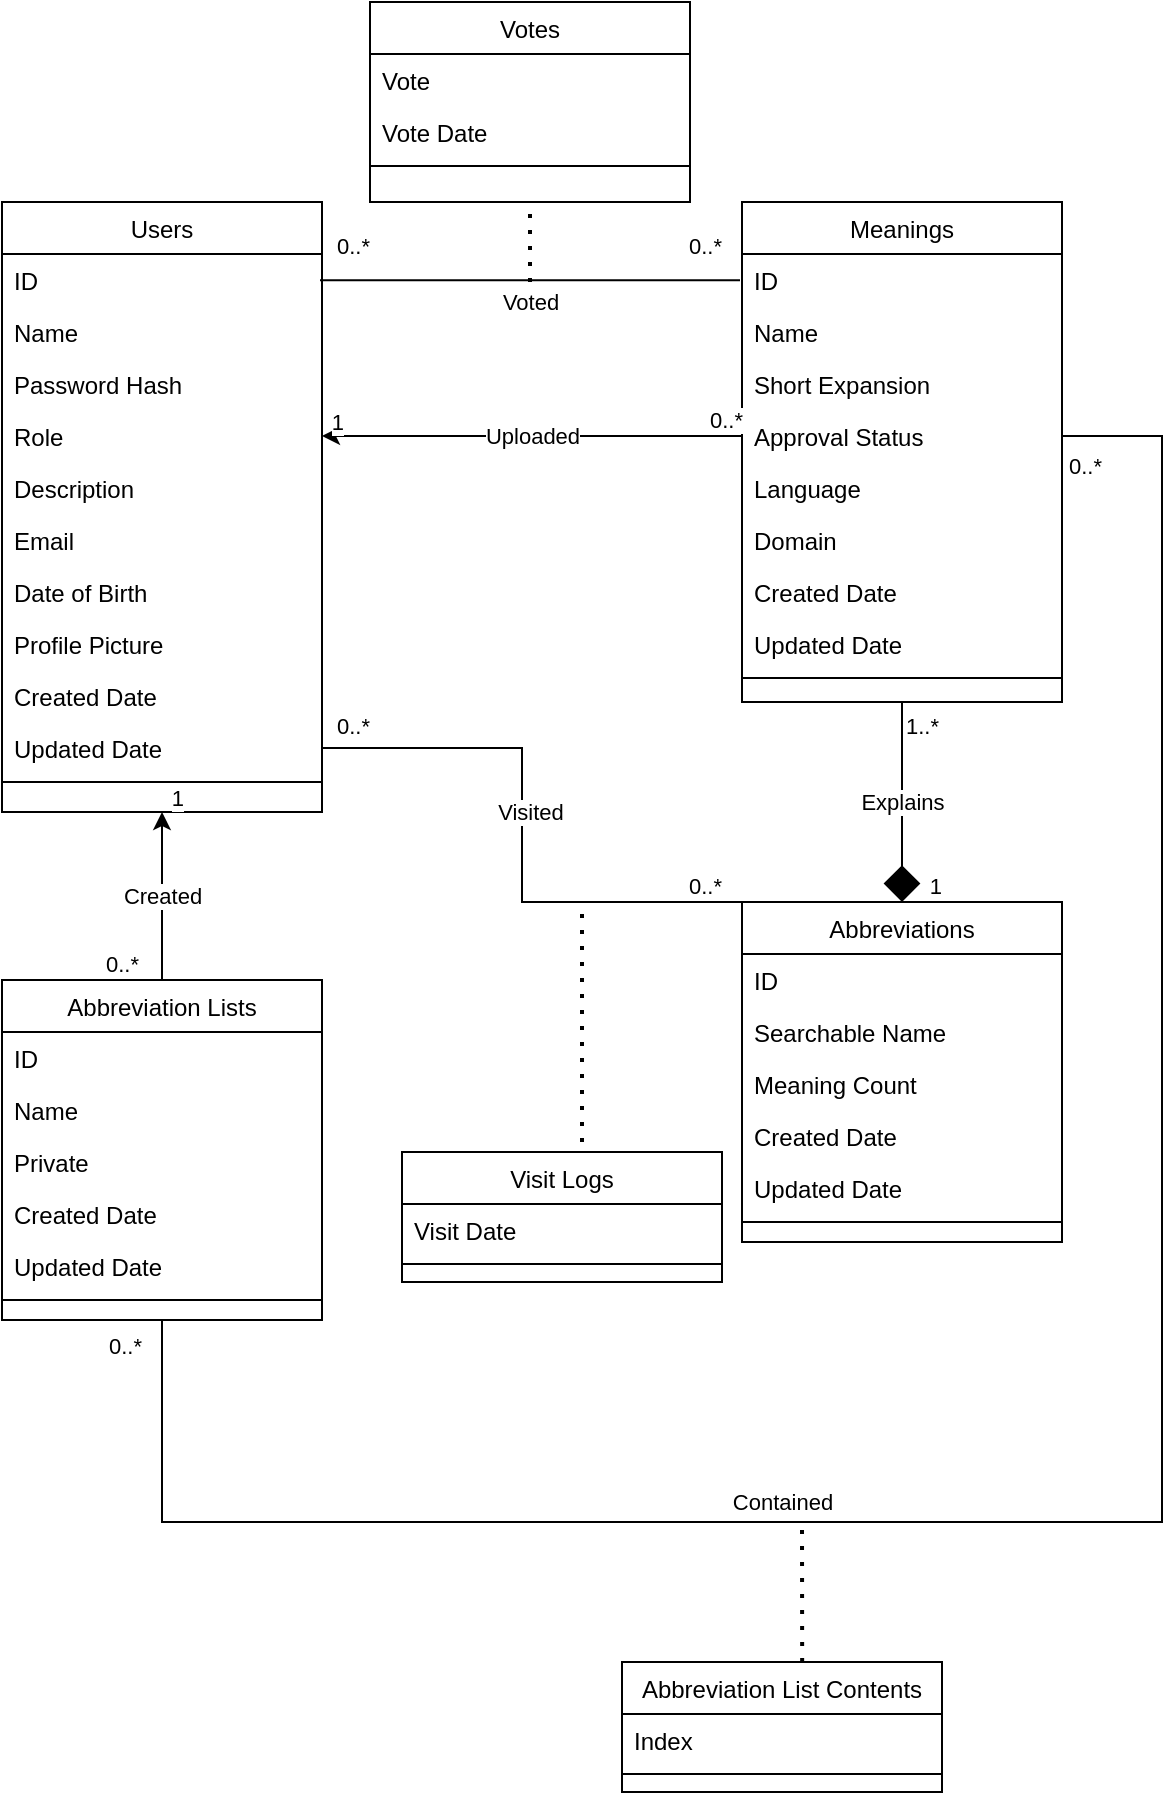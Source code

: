 <mxfile version="27.1.6">
  <diagram id="C5RBs43oDa-KdzZeNtuy" name="Page-1">
    <mxGraphModel dx="753" dy="1185" grid="1" gridSize="10" guides="1" tooltips="1" connect="1" arrows="1" fold="1" page="1" pageScale="1" pageWidth="827" pageHeight="1169" math="0" shadow="0">
      <root>
        <mxCell id="WIyWlLk6GJQsqaUBKTNV-0" />
        <mxCell id="WIyWlLk6GJQsqaUBKTNV-1" parent="WIyWlLk6GJQsqaUBKTNV-0" />
        <mxCell id="zkfFHV4jXpPFQw0GAbJ--6" value="Users" style="swimlane;fontStyle=0;align=center;verticalAlign=top;childLayout=stackLayout;horizontal=1;startSize=26;horizontalStack=0;resizeParent=1;resizeLast=0;collapsible=1;marginBottom=0;rounded=0;shadow=0;strokeWidth=1;" parent="WIyWlLk6GJQsqaUBKTNV-1" vertex="1">
          <mxGeometry x="70" y="110" width="160" height="305" as="geometry">
            <mxRectangle x="130" y="380" width="160" height="26" as="alternateBounds" />
          </mxGeometry>
        </mxCell>
        <mxCell id="zkfFHV4jXpPFQw0GAbJ--7" value="ID" style="text;align=left;verticalAlign=top;spacingLeft=4;spacingRight=4;overflow=hidden;rotatable=0;points=[[0,0.5],[1,0.5]];portConstraint=eastwest;" parent="zkfFHV4jXpPFQw0GAbJ--6" vertex="1">
          <mxGeometry y="26" width="160" height="26" as="geometry" />
        </mxCell>
        <mxCell id="zkfFHV4jXpPFQw0GAbJ--8" value="Name" style="text;align=left;verticalAlign=top;spacingLeft=4;spacingRight=4;overflow=hidden;rotatable=0;points=[[0,0.5],[1,0.5]];portConstraint=eastwest;rounded=0;shadow=0;html=0;" parent="zkfFHV4jXpPFQw0GAbJ--6" vertex="1">
          <mxGeometry y="52" width="160" height="26" as="geometry" />
        </mxCell>
        <mxCell id="dL-CZ6NXKAGv07rs72B_-0" value="Password Hash" style="text;align=left;verticalAlign=top;spacingLeft=4;spacingRight=4;overflow=hidden;rotatable=0;points=[[0,0.5],[1,0.5]];portConstraint=eastwest;rounded=0;shadow=0;html=0;" vertex="1" parent="zkfFHV4jXpPFQw0GAbJ--6">
          <mxGeometry y="78" width="160" height="26" as="geometry" />
        </mxCell>
        <mxCell id="dL-CZ6NXKAGv07rs72B_-1" value="Role" style="text;align=left;verticalAlign=top;spacingLeft=4;spacingRight=4;overflow=hidden;rotatable=0;points=[[0,0.5],[1,0.5]];portConstraint=eastwest;rounded=0;shadow=0;html=0;" vertex="1" parent="zkfFHV4jXpPFQw0GAbJ--6">
          <mxGeometry y="104" width="160" height="26" as="geometry" />
        </mxCell>
        <mxCell id="dL-CZ6NXKAGv07rs72B_-4" value="Description" style="text;align=left;verticalAlign=top;spacingLeft=4;spacingRight=4;overflow=hidden;rotatable=0;points=[[0,0.5],[1,0.5]];portConstraint=eastwest;rounded=0;shadow=0;html=0;" vertex="1" parent="zkfFHV4jXpPFQw0GAbJ--6">
          <mxGeometry y="130" width="160" height="26" as="geometry" />
        </mxCell>
        <mxCell id="dL-CZ6NXKAGv07rs72B_-2" value="Email" style="text;align=left;verticalAlign=top;spacingLeft=4;spacingRight=4;overflow=hidden;rotatable=0;points=[[0,0.5],[1,0.5]];portConstraint=eastwest;rounded=0;shadow=0;html=0;" vertex="1" parent="zkfFHV4jXpPFQw0GAbJ--6">
          <mxGeometry y="156" width="160" height="26" as="geometry" />
        </mxCell>
        <mxCell id="dL-CZ6NXKAGv07rs72B_-3" value="Date of Birth" style="text;align=left;verticalAlign=top;spacingLeft=4;spacingRight=4;overflow=hidden;rotatable=0;points=[[0,0.5],[1,0.5]];portConstraint=eastwest;rounded=0;shadow=0;html=0;" vertex="1" parent="zkfFHV4jXpPFQw0GAbJ--6">
          <mxGeometry y="182" width="160" height="26" as="geometry" />
        </mxCell>
        <mxCell id="dL-CZ6NXKAGv07rs72B_-6" value="Profile Picture" style="text;align=left;verticalAlign=top;spacingLeft=4;spacingRight=4;overflow=hidden;rotatable=0;points=[[0,0.5],[1,0.5]];portConstraint=eastwest;rounded=0;shadow=0;html=0;" vertex="1" parent="zkfFHV4jXpPFQw0GAbJ--6">
          <mxGeometry y="208" width="160" height="26" as="geometry" />
        </mxCell>
        <mxCell id="dL-CZ6NXKAGv07rs72B_-7" value="Created Date" style="text;align=left;verticalAlign=top;spacingLeft=4;spacingRight=4;overflow=hidden;rotatable=0;points=[[0,0.5],[1,0.5]];portConstraint=eastwest;rounded=0;shadow=0;html=0;" vertex="1" parent="zkfFHV4jXpPFQw0GAbJ--6">
          <mxGeometry y="234" width="160" height="26" as="geometry" />
        </mxCell>
        <mxCell id="dL-CZ6NXKAGv07rs72B_-5" value="Updated Date" style="text;align=left;verticalAlign=top;spacingLeft=4;spacingRight=4;overflow=hidden;rotatable=0;points=[[0,0.5],[1,0.5]];portConstraint=eastwest;rounded=0;shadow=0;html=0;" vertex="1" parent="zkfFHV4jXpPFQw0GAbJ--6">
          <mxGeometry y="260" width="160" height="26" as="geometry" />
        </mxCell>
        <mxCell id="zkfFHV4jXpPFQw0GAbJ--9" value="" style="line;html=1;strokeWidth=1;align=left;verticalAlign=middle;spacingTop=-1;spacingLeft=3;spacingRight=3;rotatable=0;labelPosition=right;points=[];portConstraint=eastwest;" parent="zkfFHV4jXpPFQw0GAbJ--6" vertex="1">
          <mxGeometry y="286" width="160" height="8" as="geometry" />
        </mxCell>
        <mxCell id="dL-CZ6NXKAGv07rs72B_-8" value="Abbreviations&#xa;" style="swimlane;fontStyle=0;align=center;verticalAlign=top;childLayout=stackLayout;horizontal=1;startSize=26;horizontalStack=0;resizeParent=1;resizeLast=0;collapsible=1;marginBottom=0;rounded=0;shadow=0;strokeWidth=1;" vertex="1" parent="WIyWlLk6GJQsqaUBKTNV-1">
          <mxGeometry x="440" y="460" width="160" height="170" as="geometry">
            <mxRectangle x="130" y="380" width="160" height="26" as="alternateBounds" />
          </mxGeometry>
        </mxCell>
        <mxCell id="dL-CZ6NXKAGv07rs72B_-9" value="ID" style="text;align=left;verticalAlign=top;spacingLeft=4;spacingRight=4;overflow=hidden;rotatable=0;points=[[0,0.5],[1,0.5]];portConstraint=eastwest;" vertex="1" parent="dL-CZ6NXKAGv07rs72B_-8">
          <mxGeometry y="26" width="160" height="26" as="geometry" />
        </mxCell>
        <mxCell id="dL-CZ6NXKAGv07rs72B_-10" value="Searchable Name" style="text;align=left;verticalAlign=top;spacingLeft=4;spacingRight=4;overflow=hidden;rotatable=0;points=[[0,0.5],[1,0.5]];portConstraint=eastwest;rounded=0;shadow=0;html=0;" vertex="1" parent="dL-CZ6NXKAGv07rs72B_-8">
          <mxGeometry y="52" width="160" height="26" as="geometry" />
        </mxCell>
        <mxCell id="dL-CZ6NXKAGv07rs72B_-11" value="Meaning Count" style="text;align=left;verticalAlign=top;spacingLeft=4;spacingRight=4;overflow=hidden;rotatable=0;points=[[0,0.5],[1,0.5]];portConstraint=eastwest;rounded=0;shadow=0;html=0;" vertex="1" parent="dL-CZ6NXKAGv07rs72B_-8">
          <mxGeometry y="78" width="160" height="26" as="geometry" />
        </mxCell>
        <mxCell id="dL-CZ6NXKAGv07rs72B_-17" value="Created Date" style="text;align=left;verticalAlign=top;spacingLeft=4;spacingRight=4;overflow=hidden;rotatable=0;points=[[0,0.5],[1,0.5]];portConstraint=eastwest;rounded=0;shadow=0;html=0;" vertex="1" parent="dL-CZ6NXKAGv07rs72B_-8">
          <mxGeometry y="104" width="160" height="26" as="geometry" />
        </mxCell>
        <mxCell id="dL-CZ6NXKAGv07rs72B_-18" value="Updated Date" style="text;align=left;verticalAlign=top;spacingLeft=4;spacingRight=4;overflow=hidden;rotatable=0;points=[[0,0.5],[1,0.5]];portConstraint=eastwest;rounded=0;shadow=0;html=0;" vertex="1" parent="dL-CZ6NXKAGv07rs72B_-8">
          <mxGeometry y="130" width="160" height="26" as="geometry" />
        </mxCell>
        <mxCell id="dL-CZ6NXKAGv07rs72B_-19" value="" style="line;html=1;strokeWidth=1;align=left;verticalAlign=middle;spacingTop=-1;spacingLeft=3;spacingRight=3;rotatable=0;labelPosition=right;points=[];portConstraint=eastwest;" vertex="1" parent="dL-CZ6NXKAGv07rs72B_-8">
          <mxGeometry y="156" width="160" height="8" as="geometry" />
        </mxCell>
        <mxCell id="dL-CZ6NXKAGv07rs72B_-20" value="Abbreviation Lists" style="swimlane;fontStyle=0;align=center;verticalAlign=top;childLayout=stackLayout;horizontal=1;startSize=26;horizontalStack=0;resizeParent=1;resizeLast=0;collapsible=1;marginBottom=0;rounded=0;shadow=0;strokeWidth=1;" vertex="1" parent="WIyWlLk6GJQsqaUBKTNV-1">
          <mxGeometry x="70" y="499" width="160" height="170" as="geometry">
            <mxRectangle x="130" y="380" width="160" height="26" as="alternateBounds" />
          </mxGeometry>
        </mxCell>
        <mxCell id="dL-CZ6NXKAGv07rs72B_-21" value="ID" style="text;align=left;verticalAlign=top;spacingLeft=4;spacingRight=4;overflow=hidden;rotatable=0;points=[[0,0.5],[1,0.5]];portConstraint=eastwest;" vertex="1" parent="dL-CZ6NXKAGv07rs72B_-20">
          <mxGeometry y="26" width="160" height="26" as="geometry" />
        </mxCell>
        <mxCell id="dL-CZ6NXKAGv07rs72B_-23" value="Name" style="text;align=left;verticalAlign=top;spacingLeft=4;spacingRight=4;overflow=hidden;rotatable=0;points=[[0,0.5],[1,0.5]];portConstraint=eastwest;rounded=0;shadow=0;html=0;" vertex="1" parent="dL-CZ6NXKAGv07rs72B_-20">
          <mxGeometry y="52" width="160" height="26" as="geometry" />
        </mxCell>
        <mxCell id="dL-CZ6NXKAGv07rs72B_-24" value="Private" style="text;align=left;verticalAlign=top;spacingLeft=4;spacingRight=4;overflow=hidden;rotatable=0;points=[[0,0.5],[1,0.5]];portConstraint=eastwest;rounded=0;shadow=0;html=0;" vertex="1" parent="dL-CZ6NXKAGv07rs72B_-20">
          <mxGeometry y="78" width="160" height="26" as="geometry" />
        </mxCell>
        <mxCell id="dL-CZ6NXKAGv07rs72B_-29" value="Created Date" style="text;align=left;verticalAlign=top;spacingLeft=4;spacingRight=4;overflow=hidden;rotatable=0;points=[[0,0.5],[1,0.5]];portConstraint=eastwest;rounded=0;shadow=0;html=0;" vertex="1" parent="dL-CZ6NXKAGv07rs72B_-20">
          <mxGeometry y="104" width="160" height="26" as="geometry" />
        </mxCell>
        <mxCell id="dL-CZ6NXKAGv07rs72B_-30" value="Updated Date" style="text;align=left;verticalAlign=top;spacingLeft=4;spacingRight=4;overflow=hidden;rotatable=0;points=[[0,0.5],[1,0.5]];portConstraint=eastwest;rounded=0;shadow=0;html=0;" vertex="1" parent="dL-CZ6NXKAGv07rs72B_-20">
          <mxGeometry y="130" width="160" height="26" as="geometry" />
        </mxCell>
        <mxCell id="dL-CZ6NXKAGv07rs72B_-31" value="" style="line;html=1;strokeWidth=1;align=left;verticalAlign=middle;spacingTop=-1;spacingLeft=3;spacingRight=3;rotatable=0;labelPosition=right;points=[];portConstraint=eastwest;" vertex="1" parent="dL-CZ6NXKAGv07rs72B_-20">
          <mxGeometry y="156" width="160" height="8" as="geometry" />
        </mxCell>
        <mxCell id="dL-CZ6NXKAGv07rs72B_-32" value="Meanings" style="swimlane;fontStyle=0;align=center;verticalAlign=top;childLayout=stackLayout;horizontal=1;startSize=26;horizontalStack=0;resizeParent=1;resizeLast=0;collapsible=1;marginBottom=0;rounded=0;shadow=0;strokeWidth=1;" vertex="1" parent="WIyWlLk6GJQsqaUBKTNV-1">
          <mxGeometry x="440" y="110" width="160" height="250" as="geometry">
            <mxRectangle x="130" y="380" width="160" height="26" as="alternateBounds" />
          </mxGeometry>
        </mxCell>
        <mxCell id="dL-CZ6NXKAGv07rs72B_-33" value="ID" style="text;align=left;verticalAlign=top;spacingLeft=4;spacingRight=4;overflow=hidden;rotatable=0;points=[[0,0.5],[1,0.5]];portConstraint=eastwest;" vertex="1" parent="dL-CZ6NXKAGv07rs72B_-32">
          <mxGeometry y="26" width="160" height="26" as="geometry" />
        </mxCell>
        <mxCell id="dL-CZ6NXKAGv07rs72B_-35" value="Name" style="text;align=left;verticalAlign=top;spacingLeft=4;spacingRight=4;overflow=hidden;rotatable=0;points=[[0,0.5],[1,0.5]];portConstraint=eastwest;rounded=0;shadow=0;html=0;" vertex="1" parent="dL-CZ6NXKAGv07rs72B_-32">
          <mxGeometry y="52" width="160" height="26" as="geometry" />
        </mxCell>
        <mxCell id="dL-CZ6NXKAGv07rs72B_-36" value="Short Expansion" style="text;align=left;verticalAlign=top;spacingLeft=4;spacingRight=4;overflow=hidden;rotatable=0;points=[[0,0.5],[1,0.5]];portConstraint=eastwest;rounded=0;shadow=0;html=0;" vertex="1" parent="dL-CZ6NXKAGv07rs72B_-32">
          <mxGeometry y="78" width="160" height="26" as="geometry" />
        </mxCell>
        <mxCell id="dL-CZ6NXKAGv07rs72B_-38" value="Approval Status" style="text;align=left;verticalAlign=top;spacingLeft=4;spacingRight=4;overflow=hidden;rotatable=0;points=[[0,0.5],[1,0.5]];portConstraint=eastwest;rounded=0;shadow=0;html=0;" vertex="1" parent="dL-CZ6NXKAGv07rs72B_-32">
          <mxGeometry y="104" width="160" height="26" as="geometry" />
        </mxCell>
        <mxCell id="dL-CZ6NXKAGv07rs72B_-39" value="Language" style="text;align=left;verticalAlign=top;spacingLeft=4;spacingRight=4;overflow=hidden;rotatable=0;points=[[0,0.5],[1,0.5]];portConstraint=eastwest;rounded=0;shadow=0;html=0;" vertex="1" parent="dL-CZ6NXKAGv07rs72B_-32">
          <mxGeometry y="130" width="160" height="26" as="geometry" />
        </mxCell>
        <mxCell id="dL-CZ6NXKAGv07rs72B_-40" value="Domain" style="text;align=left;verticalAlign=top;spacingLeft=4;spacingRight=4;overflow=hidden;rotatable=0;points=[[0,0.5],[1,0.5]];portConstraint=eastwest;rounded=0;shadow=0;html=0;" vertex="1" parent="dL-CZ6NXKAGv07rs72B_-32">
          <mxGeometry y="156" width="160" height="26" as="geometry" />
        </mxCell>
        <mxCell id="dL-CZ6NXKAGv07rs72B_-41" value="Created Date" style="text;align=left;verticalAlign=top;spacingLeft=4;spacingRight=4;overflow=hidden;rotatable=0;points=[[0,0.5],[1,0.5]];portConstraint=eastwest;rounded=0;shadow=0;html=0;" vertex="1" parent="dL-CZ6NXKAGv07rs72B_-32">
          <mxGeometry y="182" width="160" height="26" as="geometry" />
        </mxCell>
        <mxCell id="dL-CZ6NXKAGv07rs72B_-42" value="Updated Date" style="text;align=left;verticalAlign=top;spacingLeft=4;spacingRight=4;overflow=hidden;rotatable=0;points=[[0,0.5],[1,0.5]];portConstraint=eastwest;rounded=0;shadow=0;html=0;" vertex="1" parent="dL-CZ6NXKAGv07rs72B_-32">
          <mxGeometry y="208" width="160" height="26" as="geometry" />
        </mxCell>
        <mxCell id="dL-CZ6NXKAGv07rs72B_-43" value="" style="line;html=1;strokeWidth=1;align=left;verticalAlign=middle;spacingTop=-1;spacingLeft=3;spacingRight=3;rotatable=0;labelPosition=right;points=[];portConstraint=eastwest;" vertex="1" parent="dL-CZ6NXKAGv07rs72B_-32">
          <mxGeometry y="234" width="160" height="8" as="geometry" />
        </mxCell>
        <mxCell id="dL-CZ6NXKAGv07rs72B_-45" value="" style="endArrow=classic;html=1;rounded=0;exitX=0;exitY=0.5;exitDx=0;exitDy=0;entryX=1;entryY=0.5;entryDx=0;entryDy=0;" edge="1" parent="WIyWlLk6GJQsqaUBKTNV-1" source="dL-CZ6NXKAGv07rs72B_-38" target="dL-CZ6NXKAGv07rs72B_-1">
          <mxGeometry relative="1" as="geometry">
            <mxPoint x="378" y="237.0" as="sourcePoint" />
            <mxPoint x="229.92" y="235.346" as="targetPoint" />
          </mxGeometry>
        </mxCell>
        <mxCell id="dL-CZ6NXKAGv07rs72B_-46" value="Uploaded" style="edgeLabel;resizable=0;html=1;;align=center;verticalAlign=middle;" connectable="0" vertex="1" parent="dL-CZ6NXKAGv07rs72B_-45">
          <mxGeometry relative="1" as="geometry" />
        </mxCell>
        <mxCell id="dL-CZ6NXKAGv07rs72B_-47" value="0..*" style="edgeLabel;resizable=0;html=1;;align=left;verticalAlign=bottom;" connectable="0" vertex="1" parent="dL-CZ6NXKAGv07rs72B_-45">
          <mxGeometry x="-1" relative="1" as="geometry">
            <mxPoint x="-18" as="offset" />
          </mxGeometry>
        </mxCell>
        <mxCell id="dL-CZ6NXKAGv07rs72B_-48" value="1" style="edgeLabel;resizable=0;html=1;;align=right;verticalAlign=bottom;" connectable="0" vertex="1" parent="dL-CZ6NXKAGv07rs72B_-45">
          <mxGeometry x="1" relative="1" as="geometry">
            <mxPoint x="11" y="1" as="offset" />
          </mxGeometry>
        </mxCell>
        <mxCell id="dL-CZ6NXKAGv07rs72B_-49" value="" style="endArrow=classic;html=1;rounded=0;exitX=0.5;exitY=0;exitDx=0;exitDy=0;entryX=0.5;entryY=1;entryDx=0;entryDy=0;" edge="1" parent="WIyWlLk6GJQsqaUBKTNV-1" source="dL-CZ6NXKAGv07rs72B_-20" target="zkfFHV4jXpPFQw0GAbJ--6">
          <mxGeometry relative="1" as="geometry">
            <mxPoint x="414" y="413" as="sourcePoint" />
            <mxPoint x="266" y="415.0" as="targetPoint" />
          </mxGeometry>
        </mxCell>
        <mxCell id="dL-CZ6NXKAGv07rs72B_-50" value="Created" style="edgeLabel;resizable=0;html=1;;align=center;verticalAlign=middle;" connectable="0" vertex="1" parent="dL-CZ6NXKAGv07rs72B_-49">
          <mxGeometry relative="1" as="geometry" />
        </mxCell>
        <mxCell id="dL-CZ6NXKAGv07rs72B_-51" value="0..*" style="edgeLabel;resizable=0;html=1;;align=left;verticalAlign=bottom;" connectable="0" vertex="1" parent="dL-CZ6NXKAGv07rs72B_-49">
          <mxGeometry x="-1" relative="1" as="geometry">
            <mxPoint x="-30" as="offset" />
          </mxGeometry>
        </mxCell>
        <mxCell id="dL-CZ6NXKAGv07rs72B_-52" value="1" style="edgeLabel;resizable=0;html=1;;align=right;verticalAlign=bottom;" connectable="0" vertex="1" parent="dL-CZ6NXKAGv07rs72B_-49">
          <mxGeometry x="1" relative="1" as="geometry">
            <mxPoint x="11" y="1" as="offset" />
          </mxGeometry>
        </mxCell>
        <mxCell id="dL-CZ6NXKAGv07rs72B_-53" value="" style="endArrow=diamond;html=1;rounded=0;exitX=0.5;exitY=1;exitDx=0;exitDy=0;entryX=0.5;entryY=0;entryDx=0;entryDy=0;endFill=1;endSize=16;" edge="1" parent="WIyWlLk6GJQsqaUBKTNV-1" source="dL-CZ6NXKAGv07rs72B_-32" target="dL-CZ6NXKAGv07rs72B_-8">
          <mxGeometry relative="1" as="geometry">
            <mxPoint x="480" y="330" as="sourcePoint" />
            <mxPoint x="330" y="332" as="targetPoint" />
          </mxGeometry>
        </mxCell>
        <mxCell id="dL-CZ6NXKAGv07rs72B_-54" value="Explains" style="edgeLabel;resizable=0;html=1;;align=center;verticalAlign=middle;" connectable="0" vertex="1" parent="dL-CZ6NXKAGv07rs72B_-53">
          <mxGeometry relative="1" as="geometry" />
        </mxCell>
        <mxCell id="dL-CZ6NXKAGv07rs72B_-55" value="1..*" style="edgeLabel;resizable=0;html=1;;align=left;verticalAlign=bottom;" connectable="0" vertex="1" parent="dL-CZ6NXKAGv07rs72B_-53">
          <mxGeometry x="-1" relative="1" as="geometry">
            <mxPoint y="20" as="offset" />
          </mxGeometry>
        </mxCell>
        <mxCell id="dL-CZ6NXKAGv07rs72B_-56" value="1" style="edgeLabel;resizable=0;html=1;;align=right;verticalAlign=bottom;" connectable="0" vertex="1" parent="dL-CZ6NXKAGv07rs72B_-53">
          <mxGeometry x="1" relative="1" as="geometry">
            <mxPoint x="20" as="offset" />
          </mxGeometry>
        </mxCell>
        <mxCell id="dL-CZ6NXKAGv07rs72B_-57" value="Votes" style="swimlane;fontStyle=0;align=center;verticalAlign=top;childLayout=stackLayout;horizontal=1;startSize=26;horizontalStack=0;resizeParent=1;resizeLast=0;collapsible=1;marginBottom=0;rounded=0;shadow=0;strokeWidth=1;" vertex="1" parent="WIyWlLk6GJQsqaUBKTNV-1">
          <mxGeometry x="254" y="10" width="160" height="100" as="geometry">
            <mxRectangle x="130" y="380" width="160" height="26" as="alternateBounds" />
          </mxGeometry>
        </mxCell>
        <mxCell id="dL-CZ6NXKAGv07rs72B_-60" value="Vote" style="text;align=left;verticalAlign=top;spacingLeft=4;spacingRight=4;overflow=hidden;rotatable=0;points=[[0,0.5],[1,0.5]];portConstraint=eastwest;rounded=0;shadow=0;html=0;" vertex="1" parent="dL-CZ6NXKAGv07rs72B_-57">
          <mxGeometry y="26" width="160" height="26" as="geometry" />
        </mxCell>
        <mxCell id="dL-CZ6NXKAGv07rs72B_-61" value="Vote Date" style="text;align=left;verticalAlign=top;spacingLeft=4;spacingRight=4;overflow=hidden;rotatable=0;points=[[0,0.5],[1,0.5]];portConstraint=eastwest;rounded=0;shadow=0;html=0;" vertex="1" parent="dL-CZ6NXKAGv07rs72B_-57">
          <mxGeometry y="52" width="160" height="26" as="geometry" />
        </mxCell>
        <mxCell id="dL-CZ6NXKAGv07rs72B_-66" value="" style="line;html=1;strokeWidth=1;align=left;verticalAlign=middle;spacingTop=-1;spacingLeft=3;spacingRight=3;rotatable=0;labelPosition=right;points=[];portConstraint=eastwest;" vertex="1" parent="dL-CZ6NXKAGv07rs72B_-57">
          <mxGeometry y="78" width="160" height="8" as="geometry" />
        </mxCell>
        <mxCell id="dL-CZ6NXKAGv07rs72B_-67" value="" style="endArrow=none;html=1;rounded=0;exitX=1;exitY=0.5;exitDx=0;exitDy=0;entryX=0;entryY=0.5;entryDx=0;entryDy=0;" edge="1" parent="WIyWlLk6GJQsqaUBKTNV-1">
          <mxGeometry width="50" height="50" relative="1" as="geometry">
            <mxPoint x="229" y="149.17" as="sourcePoint" />
            <mxPoint x="439" y="149.17" as="targetPoint" />
          </mxGeometry>
        </mxCell>
        <mxCell id="dL-CZ6NXKAGv07rs72B_-68" value="" style="endArrow=none;dashed=1;html=1;dashPattern=1 3;strokeWidth=2;rounded=0;entryX=0.5;entryY=1;entryDx=0;entryDy=0;" edge="1" parent="WIyWlLk6GJQsqaUBKTNV-1" target="dL-CZ6NXKAGv07rs72B_-57">
          <mxGeometry width="50" height="50" relative="1" as="geometry">
            <mxPoint x="334" y="150" as="sourcePoint" />
            <mxPoint x="280" y="240" as="targetPoint" />
          </mxGeometry>
        </mxCell>
        <mxCell id="dL-CZ6NXKAGv07rs72B_-69" value="0..*" style="edgeLabel;resizable=0;html=1;;align=right;verticalAlign=bottom;" connectable="0" vertex="1" parent="WIyWlLk6GJQsqaUBKTNV-1">
          <mxGeometry x="254" y="140" as="geometry" />
        </mxCell>
        <mxCell id="dL-CZ6NXKAGv07rs72B_-72" value="0..*" style="edgeLabel;resizable=0;html=1;;align=right;verticalAlign=bottom;" connectable="0" vertex="1" parent="WIyWlLk6GJQsqaUBKTNV-1">
          <mxGeometry x="430" y="140" as="geometry" />
        </mxCell>
        <mxCell id="dL-CZ6NXKAGv07rs72B_-73" value="Voted" style="edgeLabel;resizable=0;html=1;;align=center;verticalAlign=middle;" connectable="0" vertex="1" parent="WIyWlLk6GJQsqaUBKTNV-1">
          <mxGeometry x="334" y="160" as="geometry" />
        </mxCell>
        <mxCell id="dL-CZ6NXKAGv07rs72B_-74" value="" style="endArrow=none;html=1;rounded=0;exitX=1;exitY=0.5;exitDx=0;exitDy=0;entryX=0;entryY=0;entryDx=0;entryDy=0;" edge="1" parent="WIyWlLk6GJQsqaUBKTNV-1" source="dL-CZ6NXKAGv07rs72B_-5" target="dL-CZ6NXKAGv07rs72B_-8">
          <mxGeometry width="50" height="50" relative="1" as="geometry">
            <mxPoint x="410" y="490" as="sourcePoint" />
            <mxPoint x="460" y="440" as="targetPoint" />
            <Array as="points">
              <mxPoint x="330" y="383" />
              <mxPoint x="330" y="460" />
            </Array>
          </mxGeometry>
        </mxCell>
        <mxCell id="dL-CZ6NXKAGv07rs72B_-75" value="Visit Logs" style="swimlane;fontStyle=0;align=center;verticalAlign=top;childLayout=stackLayout;horizontal=1;startSize=26;horizontalStack=0;resizeParent=1;resizeLast=0;collapsible=1;marginBottom=0;rounded=0;shadow=0;strokeWidth=1;" vertex="1" parent="WIyWlLk6GJQsqaUBKTNV-1">
          <mxGeometry x="270" y="585" width="160" height="65" as="geometry">
            <mxRectangle x="130" y="380" width="160" height="26" as="alternateBounds" />
          </mxGeometry>
        </mxCell>
        <mxCell id="dL-CZ6NXKAGv07rs72B_-76" value="Visit Date" style="text;align=left;verticalAlign=top;spacingLeft=4;spacingRight=4;overflow=hidden;rotatable=0;points=[[0,0.5],[1,0.5]];portConstraint=eastwest;rounded=0;shadow=0;html=0;" vertex="1" parent="dL-CZ6NXKAGv07rs72B_-75">
          <mxGeometry y="26" width="160" height="26" as="geometry" />
        </mxCell>
        <mxCell id="dL-CZ6NXKAGv07rs72B_-78" value="" style="line;html=1;strokeWidth=1;align=left;verticalAlign=middle;spacingTop=-1;spacingLeft=3;spacingRight=3;rotatable=0;labelPosition=right;points=[];portConstraint=eastwest;" vertex="1" parent="dL-CZ6NXKAGv07rs72B_-75">
          <mxGeometry y="52" width="160" height="8" as="geometry" />
        </mxCell>
        <mxCell id="dL-CZ6NXKAGv07rs72B_-79" value="" style="endArrow=none;dashed=1;html=1;dashPattern=1 3;strokeWidth=2;rounded=0;" edge="1" parent="WIyWlLk6GJQsqaUBKTNV-1">
          <mxGeometry width="50" height="50" relative="1" as="geometry">
            <mxPoint x="360" y="580" as="sourcePoint" />
            <mxPoint x="360" y="460" as="targetPoint" />
          </mxGeometry>
        </mxCell>
        <mxCell id="dL-CZ6NXKAGv07rs72B_-80" value="0..*" style="edgeLabel;resizable=0;html=1;;align=right;verticalAlign=bottom;" connectable="0" vertex="1" parent="WIyWlLk6GJQsqaUBKTNV-1">
          <mxGeometry x="254" y="380" as="geometry" />
        </mxCell>
        <mxCell id="dL-CZ6NXKAGv07rs72B_-81" value="0..*" style="edgeLabel;resizable=0;html=1;;align=right;verticalAlign=bottom;" connectable="0" vertex="1" parent="WIyWlLk6GJQsqaUBKTNV-1">
          <mxGeometry x="430" y="460" as="geometry" />
        </mxCell>
        <mxCell id="dL-CZ6NXKAGv07rs72B_-82" value="Abbreviation List Contents" style="swimlane;fontStyle=0;align=center;verticalAlign=top;childLayout=stackLayout;horizontal=1;startSize=26;horizontalStack=0;resizeParent=1;resizeLast=0;collapsible=1;marginBottom=0;rounded=0;shadow=0;strokeWidth=1;" vertex="1" parent="WIyWlLk6GJQsqaUBKTNV-1">
          <mxGeometry x="380" y="840" width="160" height="65" as="geometry">
            <mxRectangle x="130" y="380" width="160" height="26" as="alternateBounds" />
          </mxGeometry>
        </mxCell>
        <mxCell id="dL-CZ6NXKAGv07rs72B_-83" value="Index" style="text;align=left;verticalAlign=top;spacingLeft=4;spacingRight=4;overflow=hidden;rotatable=0;points=[[0,0.5],[1,0.5]];portConstraint=eastwest;rounded=0;shadow=0;html=0;" vertex="1" parent="dL-CZ6NXKAGv07rs72B_-82">
          <mxGeometry y="26" width="160" height="26" as="geometry" />
        </mxCell>
        <mxCell id="dL-CZ6NXKAGv07rs72B_-84" value="" style="line;html=1;strokeWidth=1;align=left;verticalAlign=middle;spacingTop=-1;spacingLeft=3;spacingRight=3;rotatable=0;labelPosition=right;points=[];portConstraint=eastwest;" vertex="1" parent="dL-CZ6NXKAGv07rs72B_-82">
          <mxGeometry y="52" width="160" height="8" as="geometry" />
        </mxCell>
        <mxCell id="dL-CZ6NXKAGv07rs72B_-86" value="" style="endArrow=none;html=1;rounded=0;exitX=0.5;exitY=1;exitDx=0;exitDy=0;entryX=1;entryY=0.5;entryDx=0;entryDy=0;" edge="1" parent="WIyWlLk6GJQsqaUBKTNV-1" source="dL-CZ6NXKAGv07rs72B_-20" target="dL-CZ6NXKAGv07rs72B_-38">
          <mxGeometry width="50" height="50" relative="1" as="geometry">
            <mxPoint x="250" y="650" as="sourcePoint" />
            <mxPoint x="300" y="600" as="targetPoint" />
            <Array as="points">
              <mxPoint x="150" y="770" />
              <mxPoint x="650" y="770" />
              <mxPoint x="650" y="227" />
            </Array>
          </mxGeometry>
        </mxCell>
        <mxCell id="dL-CZ6NXKAGv07rs72B_-87" value="0..*" style="edgeLabel;resizable=0;html=1;;align=right;verticalAlign=bottom;" connectable="0" vertex="1" parent="WIyWlLk6GJQsqaUBKTNV-1">
          <mxGeometry x="140" y="690" as="geometry" />
        </mxCell>
        <mxCell id="dL-CZ6NXKAGv07rs72B_-88" value="0..*" style="edgeLabel;resizable=0;html=1;;align=right;verticalAlign=bottom;" connectable="0" vertex="1" parent="WIyWlLk6GJQsqaUBKTNV-1">
          <mxGeometry x="620" y="250" as="geometry" />
        </mxCell>
        <mxCell id="dL-CZ6NXKAGv07rs72B_-89" value="" style="endArrow=none;dashed=1;html=1;dashPattern=1 3;strokeWidth=2;rounded=0;exitX=0.563;exitY=0;exitDx=0;exitDy=0;exitPerimeter=0;" edge="1" parent="WIyWlLk6GJQsqaUBKTNV-1" source="dL-CZ6NXKAGv07rs72B_-82">
          <mxGeometry width="50" height="50" relative="1" as="geometry">
            <mxPoint x="370" y="660" as="sourcePoint" />
            <mxPoint x="470" y="770" as="targetPoint" />
          </mxGeometry>
        </mxCell>
        <mxCell id="dL-CZ6NXKAGv07rs72B_-90" value="Visited" style="edgeLabel;resizable=0;html=1;;align=center;verticalAlign=middle;" connectable="0" vertex="1" parent="WIyWlLk6GJQsqaUBKTNV-1">
          <mxGeometry x="334" y="415" as="geometry" />
        </mxCell>
        <mxCell id="dL-CZ6NXKAGv07rs72B_-91" value="Contained" style="edgeLabel;resizable=0;html=1;;align=center;verticalAlign=middle;" connectable="0" vertex="1" parent="WIyWlLk6GJQsqaUBKTNV-1">
          <mxGeometry x="460" y="760" as="geometry" />
        </mxCell>
      </root>
    </mxGraphModel>
  </diagram>
</mxfile>
